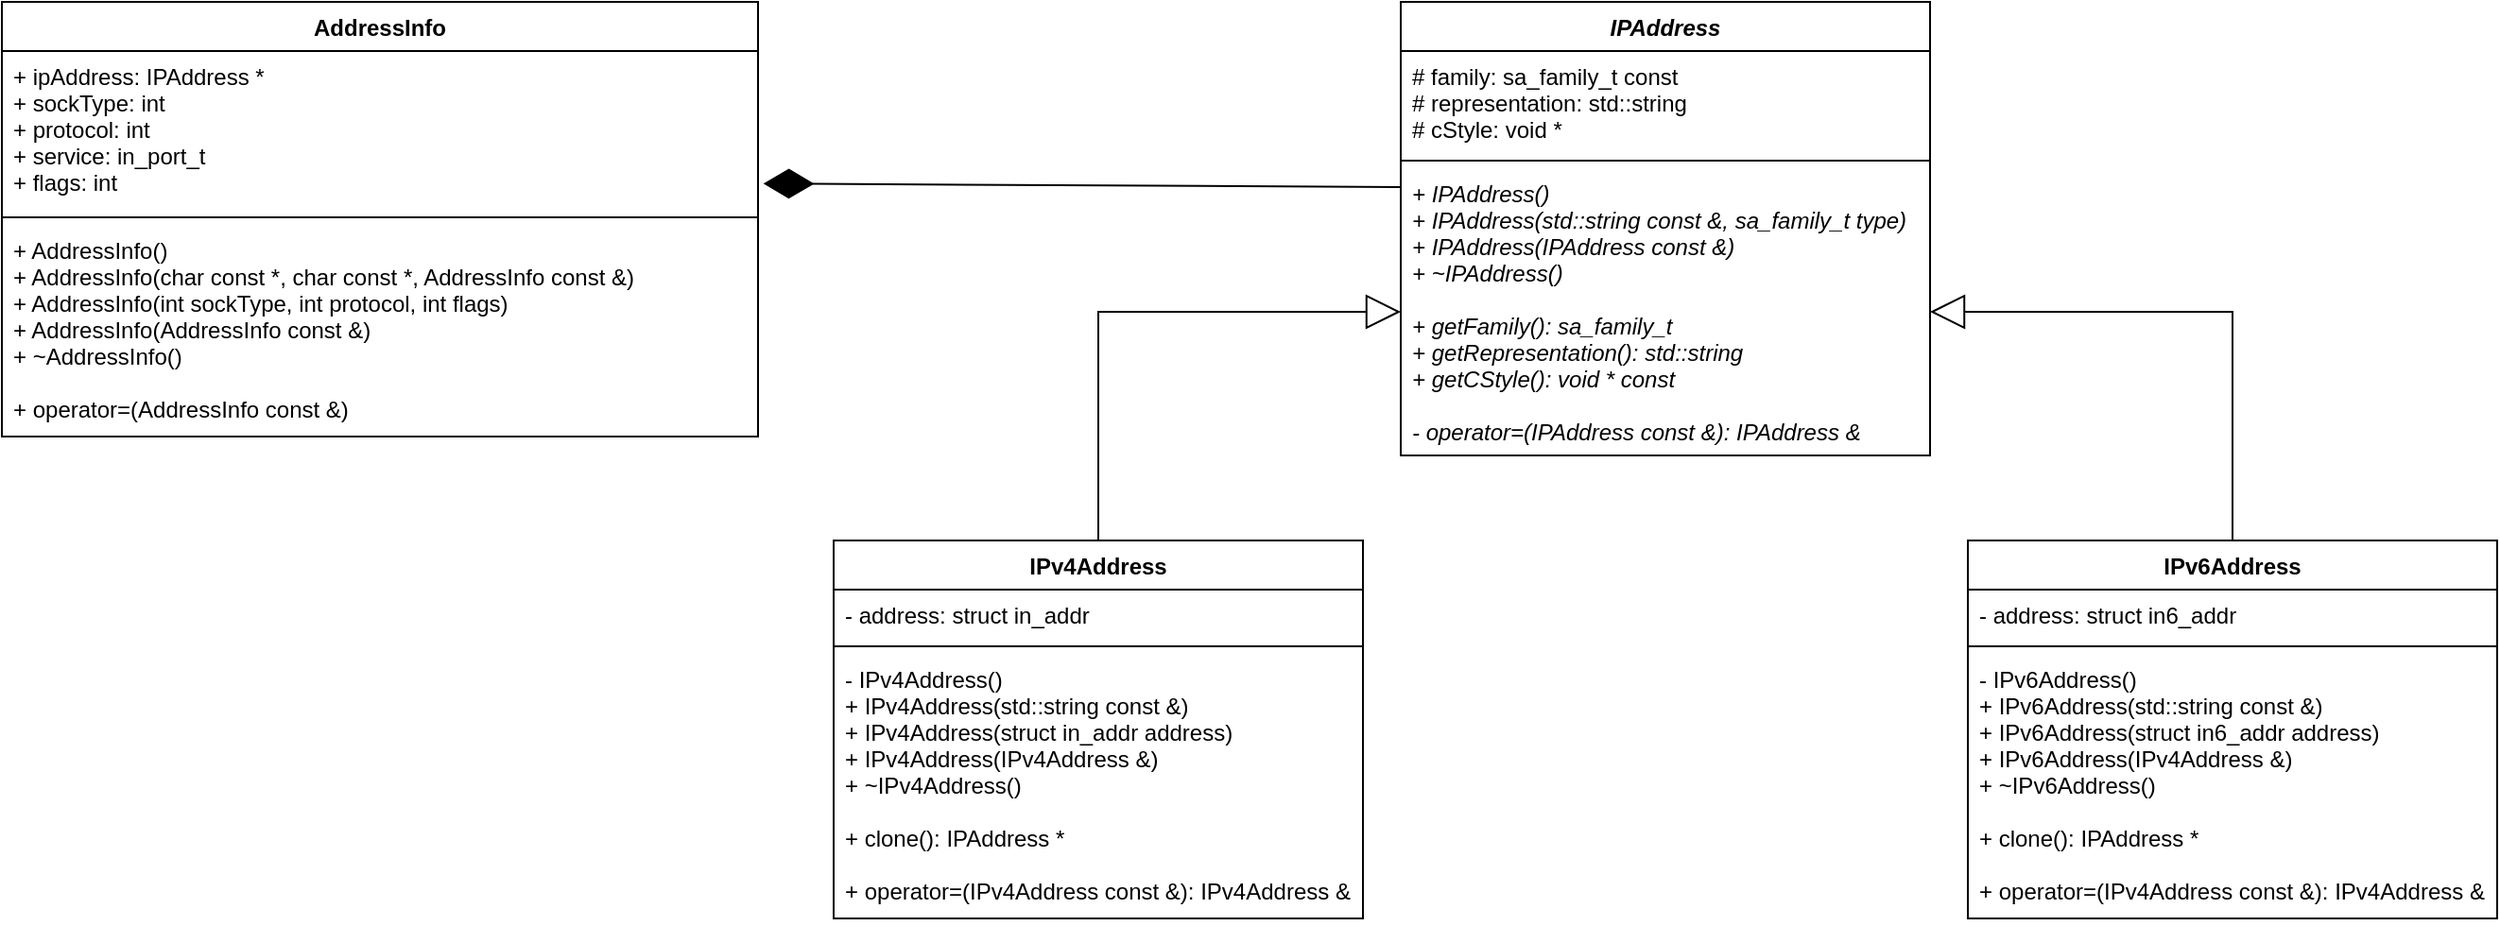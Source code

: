 <mxfile version="16.2.2" type="gitlab">
  <diagram name="Page-1" id="929967ad-93f9-6ef4-fab6-5d389245f69c">
    <mxGraphModel dx="914" dy="506" grid="1" gridSize="10" guides="1" tooltips="1" connect="1" arrows="1" fold="1" page="1" pageScale="1.5" pageWidth="1169" pageHeight="826" background="none" math="0" shadow="0">
      <root>
        <mxCell id="0" style=";html=1;" />
        <mxCell id="1" style=";html=1;" parent="0" />
        <mxCell id="9g8wFQ5CI78rzDATGCAP-6" value="IPAddress" style="swimlane;fontStyle=3;align=center;verticalAlign=top;childLayout=stackLayout;horizontal=1;startSize=26;horizontalStack=0;resizeParent=1;resizeParentMax=0;resizeLast=0;collapsible=1;marginBottom=0;" parent="1" vertex="1">
          <mxGeometry x="780" y="240" width="280" height="240" as="geometry" />
        </mxCell>
        <mxCell id="9g8wFQ5CI78rzDATGCAP-7" value="# family: sa_family_t const&#xa;# representation: std::string&#xa;# cStyle: void *&#xa;" style="text;strokeColor=none;fillColor=none;align=left;verticalAlign=top;spacingLeft=4;spacingRight=4;overflow=hidden;rotatable=0;points=[[0,0.5],[1,0.5]];portConstraint=eastwest;" parent="9g8wFQ5CI78rzDATGCAP-6" vertex="1">
          <mxGeometry y="26" width="280" height="54" as="geometry" />
        </mxCell>
        <mxCell id="9g8wFQ5CI78rzDATGCAP-8" value="" style="line;strokeWidth=1;fillColor=none;align=left;verticalAlign=middle;spacingTop=-1;spacingLeft=3;spacingRight=3;rotatable=0;labelPosition=right;points=[];portConstraint=eastwest;" parent="9g8wFQ5CI78rzDATGCAP-6" vertex="1">
          <mxGeometry y="80" width="280" height="8" as="geometry" />
        </mxCell>
        <mxCell id="9g8wFQ5CI78rzDATGCAP-9" value="+ IPAddress()&#xa;+ IPAddress(std::string const &amp;, sa_family_t type)&#xa;+ IPAddress(IPAddress const &amp;)&#xa;+ ~IPAddress()&#xa;&#xa;+ getFamily(): sa_family_t&#xa;+ getRepresentation(): std::string&#xa;+ getCStyle(): void * const&#xa;&#xa;- operator=(IPAddress const &amp;): IPAddress &amp;" style="text;strokeColor=none;fillColor=none;align=left;verticalAlign=top;spacingLeft=4;spacingRight=4;overflow=hidden;rotatable=0;points=[[0,0.5],[1,0.5]];portConstraint=eastwest;fontStyle=2" parent="9g8wFQ5CI78rzDATGCAP-6" vertex="1">
          <mxGeometry y="88" width="280" height="152" as="geometry" />
        </mxCell>
        <mxCell id="9g8wFQ5CI78rzDATGCAP-27" value="" style="endArrow=block;endSize=16;endFill=0;html=1;rounded=0;exitX=0.5;exitY=0;exitDx=0;exitDy=0;entryX=0;entryY=0.5;entryDx=0;entryDy=0;" parent="1" target="9g8wFQ5CI78rzDATGCAP-9" edge="1">
          <mxGeometry width="160" relative="1" as="geometry">
            <mxPoint x="620" y="525" as="sourcePoint" />
            <mxPoint x="750" y="450" as="targetPoint" />
            <Array as="points">
              <mxPoint x="620" y="419" />
              <mxPoint x="620" y="404" />
            </Array>
          </mxGeometry>
        </mxCell>
        <mxCell id="9g8wFQ5CI78rzDATGCAP-28" value="" style="endArrow=block;endSize=16;endFill=0;html=1;rounded=0;entryX=1;entryY=0.5;entryDx=0;entryDy=0;exitX=0.5;exitY=0;exitDx=0;exitDy=0;" parent="1" target="9g8wFQ5CI78rzDATGCAP-9" edge="1">
          <mxGeometry width="160" relative="1" as="geometry">
            <mxPoint x="1220" y="525" as="sourcePoint" />
            <mxPoint x="1380" y="419" as="targetPoint" />
            <Array as="points">
              <mxPoint x="1220" y="404" />
            </Array>
          </mxGeometry>
        </mxCell>
        <mxCell id="wqd82JeTupFohGKB9hLJ-1" value="AddressInfo" style="swimlane;fontStyle=1;align=center;verticalAlign=top;childLayout=stackLayout;horizontal=1;startSize=26;horizontalStack=0;resizeParent=1;resizeParentMax=0;resizeLast=0;collapsible=1;marginBottom=0;" parent="1" vertex="1">
          <mxGeometry x="40" y="240" width="400" height="230" as="geometry" />
        </mxCell>
        <mxCell id="wqd82JeTupFohGKB9hLJ-2" value="+ ipAddress: IPAddress *&#xa;+ sockType: int&#xa;+ protocol: int&#xa;+ service: in_port_t&#xa;+ flags: int" style="text;strokeColor=none;fillColor=none;align=left;verticalAlign=top;spacingLeft=4;spacingRight=4;overflow=hidden;rotatable=0;points=[[0,0.5],[1,0.5]];portConstraint=eastwest;direction=south;" parent="wqd82JeTupFohGKB9hLJ-1" vertex="1">
          <mxGeometry y="26" width="400" height="84" as="geometry" />
        </mxCell>
        <mxCell id="wqd82JeTupFohGKB9hLJ-3" value="" style="line;strokeWidth=1;fillColor=none;align=left;verticalAlign=middle;spacingTop=-1;spacingLeft=3;spacingRight=3;rotatable=0;labelPosition=right;points=[];portConstraint=eastwest;" parent="wqd82JeTupFohGKB9hLJ-1" vertex="1">
          <mxGeometry y="110" width="400" height="8" as="geometry" />
        </mxCell>
        <mxCell id="wqd82JeTupFohGKB9hLJ-4" value="+ AddressInfo()&#xa;+ AddressInfo(char const *, char const *, AddressInfo const &amp;)&#xa;+ AddressInfo(int sockType, int protocol, int flags)&#xa;+ AddressInfo(AddressInfo const &amp;)&#xa;+ ~AddressInfo()&#xa;&#xa;+ operator=(AddressInfo const &amp;)" style="text;strokeColor=none;fillColor=none;align=left;verticalAlign=top;spacingLeft=4;spacingRight=4;overflow=hidden;rotatable=0;points=[[0,0.5],[1,0.5]];portConstraint=eastwest;fontStyle=0" parent="wqd82JeTupFohGKB9hLJ-1" vertex="1">
          <mxGeometry y="118" width="400" height="112" as="geometry" />
        </mxCell>
        <mxCell id="wqd82JeTupFohGKB9hLJ-8" value="" style="endArrow=diamondThin;endFill=1;endSize=24;html=1;rounded=0;entryX=0.835;entryY=-0.007;entryDx=0;entryDy=0;entryPerimeter=0;" parent="1" target="wqd82JeTupFohGKB9hLJ-2" edge="1">
          <mxGeometry width="160" relative="1" as="geometry">
            <mxPoint x="780" y="338" as="sourcePoint" />
            <mxPoint x="420" y="340" as="targetPoint" />
            <Array as="points" />
          </mxGeometry>
        </mxCell>
        <mxCell id="xDVPMbtAb4q54fRRfa8R-3" value="IPv4Address" style="swimlane;fontStyle=1;align=center;verticalAlign=top;childLayout=stackLayout;horizontal=1;startSize=26;horizontalStack=0;resizeParent=1;resizeParentMax=0;resizeLast=0;collapsible=1;marginBottom=0;" parent="1" vertex="1">
          <mxGeometry x="480" y="525" width="280" height="200" as="geometry" />
        </mxCell>
        <mxCell id="xDVPMbtAb4q54fRRfa8R-4" value="- address: struct in_addr" style="text;strokeColor=none;fillColor=none;align=left;verticalAlign=top;spacingLeft=4;spacingRight=4;overflow=hidden;rotatable=0;points=[[0,0.5],[1,0.5]];portConstraint=eastwest;" parent="xDVPMbtAb4q54fRRfa8R-3" vertex="1">
          <mxGeometry y="26" width="280" height="26" as="geometry" />
        </mxCell>
        <mxCell id="xDVPMbtAb4q54fRRfa8R-5" value="" style="line;strokeWidth=1;fillColor=none;align=left;verticalAlign=middle;spacingTop=-1;spacingLeft=3;spacingRight=3;rotatable=0;labelPosition=right;points=[];portConstraint=eastwest;" parent="xDVPMbtAb4q54fRRfa8R-3" vertex="1">
          <mxGeometry y="52" width="280" height="8" as="geometry" />
        </mxCell>
        <mxCell id="xDVPMbtAb4q54fRRfa8R-6" value="- IPv4Address()&#xa;+ IPv4Address(std::string const &amp;)&#xa;+ IPv4Address(struct in_addr address)&#xa;+ IPv4Address(IPv4Address &amp;)&#xa;+ ~IPv4Address()&#xa;&#xa;+ clone(): IPAddress *&#xa;&#xa;+ operator=(IPv4Address const &amp;): IPv4Address &amp;&#xa;" style="text;strokeColor=none;fillColor=none;align=left;verticalAlign=top;spacingLeft=4;spacingRight=4;overflow=hidden;rotatable=0;points=[[0,0.5],[1,0.5]];portConstraint=eastwest;" parent="xDVPMbtAb4q54fRRfa8R-3" vertex="1">
          <mxGeometry y="60" width="280" height="140" as="geometry" />
        </mxCell>
        <mxCell id="xDVPMbtAb4q54fRRfa8R-7" value="IPv6Address" style="swimlane;fontStyle=1;align=center;verticalAlign=top;childLayout=stackLayout;horizontal=1;startSize=26;horizontalStack=0;resizeParent=1;resizeParentMax=0;resizeLast=0;collapsible=1;marginBottom=0;" parent="1" vertex="1">
          <mxGeometry x="1080" y="525" width="280" height="200" as="geometry" />
        </mxCell>
        <mxCell id="xDVPMbtAb4q54fRRfa8R-8" value="- address: struct in6_addr" style="text;strokeColor=none;fillColor=none;align=left;verticalAlign=top;spacingLeft=4;spacingRight=4;overflow=hidden;rotatable=0;points=[[0,0.5],[1,0.5]];portConstraint=eastwest;" parent="xDVPMbtAb4q54fRRfa8R-7" vertex="1">
          <mxGeometry y="26" width="280" height="26" as="geometry" />
        </mxCell>
        <mxCell id="xDVPMbtAb4q54fRRfa8R-9" value="" style="line;strokeWidth=1;fillColor=none;align=left;verticalAlign=middle;spacingTop=-1;spacingLeft=3;spacingRight=3;rotatable=0;labelPosition=right;points=[];portConstraint=eastwest;" parent="xDVPMbtAb4q54fRRfa8R-7" vertex="1">
          <mxGeometry y="52" width="280" height="8" as="geometry" />
        </mxCell>
        <mxCell id="xDVPMbtAb4q54fRRfa8R-10" value="- IPv6Address()&#xa;+ IPv6Address(std::string const &amp;)&#xa;+ IPv6Address(struct in6_addr address)&#xa;+ IPv6Address(IPv4Address &amp;)&#xa;+ ~IPv6Address()&#xa;&#xa;+ clone(): IPAddress *&#xa;&#xa;+ operator=(IPv4Address const &amp;): IPv4Address &amp;&#xa;" style="text;strokeColor=none;fillColor=none;align=left;verticalAlign=top;spacingLeft=4;spacingRight=4;overflow=hidden;rotatable=0;points=[[0,0.5],[1,0.5]];portConstraint=eastwest;" parent="xDVPMbtAb4q54fRRfa8R-7" vertex="1">
          <mxGeometry y="60" width="280" height="140" as="geometry" />
        </mxCell>
      </root>
    </mxGraphModel>
  </diagram>
</mxfile>
